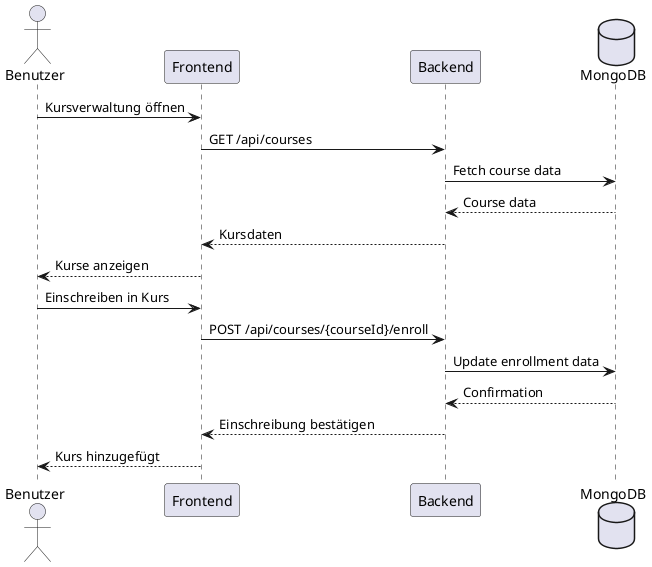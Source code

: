 @startuml
actor Benutzer
participant Frontend
participant Backend
database MongoDB

Benutzer -> Frontend: Kursverwaltung öffnen
Frontend -> Backend: GET /api/courses
Backend -> MongoDB: Fetch course data
MongoDB --> Backend: Course data
Backend --> Frontend: Kursdaten
Frontend --> Benutzer: Kurse anzeigen

Benutzer -> Frontend: Einschreiben in Kurs
Frontend -> Backend: POST /api/courses/{courseId}/enroll
Backend -> MongoDB: Update enrollment data
MongoDB --> Backend: Confirmation
Backend --> Frontend: Einschreibung bestätigen
Frontend --> Benutzer: Kurs hinzugefügt

@enduml
